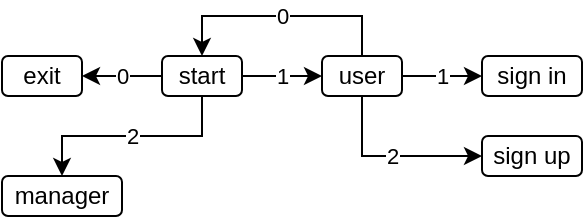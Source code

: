 <mxfile version="13.10.4" type="github">
  <diagram id="C5RBs43oDa-KdzZeNtuy" name="Page-1">
    <mxGraphModel dx="1264" dy="859" grid="1" gridSize="10" guides="1" tooltips="1" connect="1" arrows="1" fold="1" page="1" pageScale="1" pageWidth="827" pageHeight="1169" math="0" shadow="0">
      <root>
        <mxCell id="WIyWlLk6GJQsqaUBKTNV-0" />
        <mxCell id="WIyWlLk6GJQsqaUBKTNV-1" parent="WIyWlLk6GJQsqaUBKTNV-0" />
        <mxCell id="LGYiTIAsWPdkLjdNCSbq-7" value="exit" style="rounded=1;whiteSpace=wrap;html=1;" vertex="1" parent="WIyWlLk6GJQsqaUBKTNV-1">
          <mxGeometry x="40" y="40" width="40" height="20" as="geometry" />
        </mxCell>
        <mxCell id="LGYiTIAsWPdkLjdNCSbq-9" value="0" style="edgeStyle=orthogonalEdgeStyle;rounded=0;orthogonalLoop=1;jettySize=auto;html=1;exitX=0;exitY=0.5;exitDx=0;exitDy=0;entryX=1;entryY=0.5;entryDx=0;entryDy=0;" edge="1" parent="WIyWlLk6GJQsqaUBKTNV-1" source="LGYiTIAsWPdkLjdNCSbq-8" target="LGYiTIAsWPdkLjdNCSbq-7">
          <mxGeometry relative="1" as="geometry" />
        </mxCell>
        <mxCell id="LGYiTIAsWPdkLjdNCSbq-14" value="1" style="edgeStyle=orthogonalEdgeStyle;rounded=0;orthogonalLoop=1;jettySize=auto;html=1;exitX=1;exitY=0.5;exitDx=0;exitDy=0;" edge="1" parent="WIyWlLk6GJQsqaUBKTNV-1" source="LGYiTIAsWPdkLjdNCSbq-8" target="LGYiTIAsWPdkLjdNCSbq-11">
          <mxGeometry relative="1" as="geometry" />
        </mxCell>
        <mxCell id="LGYiTIAsWPdkLjdNCSbq-16" value="2" style="edgeStyle=orthogonalEdgeStyle;rounded=0;orthogonalLoop=1;jettySize=auto;html=1;exitX=0.5;exitY=1;exitDx=0;exitDy=0;" edge="1" parent="WIyWlLk6GJQsqaUBKTNV-1" source="LGYiTIAsWPdkLjdNCSbq-8" target="LGYiTIAsWPdkLjdNCSbq-15">
          <mxGeometry relative="1" as="geometry" />
        </mxCell>
        <mxCell id="LGYiTIAsWPdkLjdNCSbq-8" value="start" style="rounded=1;whiteSpace=wrap;html=1;" vertex="1" parent="WIyWlLk6GJQsqaUBKTNV-1">
          <mxGeometry x="120" y="40" width="40" height="20" as="geometry" />
        </mxCell>
        <mxCell id="LGYiTIAsWPdkLjdNCSbq-19" value="1" style="edgeStyle=orthogonalEdgeStyle;rounded=0;orthogonalLoop=1;jettySize=auto;html=1;" edge="1" parent="WIyWlLk6GJQsqaUBKTNV-1" source="LGYiTIAsWPdkLjdNCSbq-11" target="LGYiTIAsWPdkLjdNCSbq-17">
          <mxGeometry relative="1" as="geometry" />
        </mxCell>
        <mxCell id="LGYiTIAsWPdkLjdNCSbq-22" value="2" style="edgeStyle=orthogonalEdgeStyle;rounded=0;orthogonalLoop=1;jettySize=auto;html=1;exitX=0.5;exitY=1;exitDx=0;exitDy=0;entryX=0;entryY=0.5;entryDx=0;entryDy=0;" edge="1" parent="WIyWlLk6GJQsqaUBKTNV-1" source="LGYiTIAsWPdkLjdNCSbq-11" target="LGYiTIAsWPdkLjdNCSbq-20">
          <mxGeometry relative="1" as="geometry" />
        </mxCell>
        <mxCell id="LGYiTIAsWPdkLjdNCSbq-23" value="0" style="edgeStyle=orthogonalEdgeStyle;rounded=0;orthogonalLoop=1;jettySize=auto;html=1;exitX=0.5;exitY=0;exitDx=0;exitDy=0;entryX=0.5;entryY=0;entryDx=0;entryDy=0;" edge="1" parent="WIyWlLk6GJQsqaUBKTNV-1" source="LGYiTIAsWPdkLjdNCSbq-11" target="LGYiTIAsWPdkLjdNCSbq-8">
          <mxGeometry relative="1" as="geometry" />
        </mxCell>
        <mxCell id="LGYiTIAsWPdkLjdNCSbq-11" value="user" style="rounded=1;whiteSpace=wrap;html=1;" vertex="1" parent="WIyWlLk6GJQsqaUBKTNV-1">
          <mxGeometry x="200" y="40" width="40" height="20" as="geometry" />
        </mxCell>
        <mxCell id="LGYiTIAsWPdkLjdNCSbq-15" value="manager" style="rounded=1;whiteSpace=wrap;html=1;" vertex="1" parent="WIyWlLk6GJQsqaUBKTNV-1">
          <mxGeometry x="40" y="100" width="60" height="20" as="geometry" />
        </mxCell>
        <mxCell id="LGYiTIAsWPdkLjdNCSbq-17" value="sign in" style="rounded=1;whiteSpace=wrap;html=1;" vertex="1" parent="WIyWlLk6GJQsqaUBKTNV-1">
          <mxGeometry x="280" y="40" width="50" height="20" as="geometry" />
        </mxCell>
        <mxCell id="LGYiTIAsWPdkLjdNCSbq-20" value="sign up" style="rounded=1;whiteSpace=wrap;html=1;" vertex="1" parent="WIyWlLk6GJQsqaUBKTNV-1">
          <mxGeometry x="280" y="80" width="50" height="20" as="geometry" />
        </mxCell>
      </root>
    </mxGraphModel>
  </diagram>
</mxfile>
